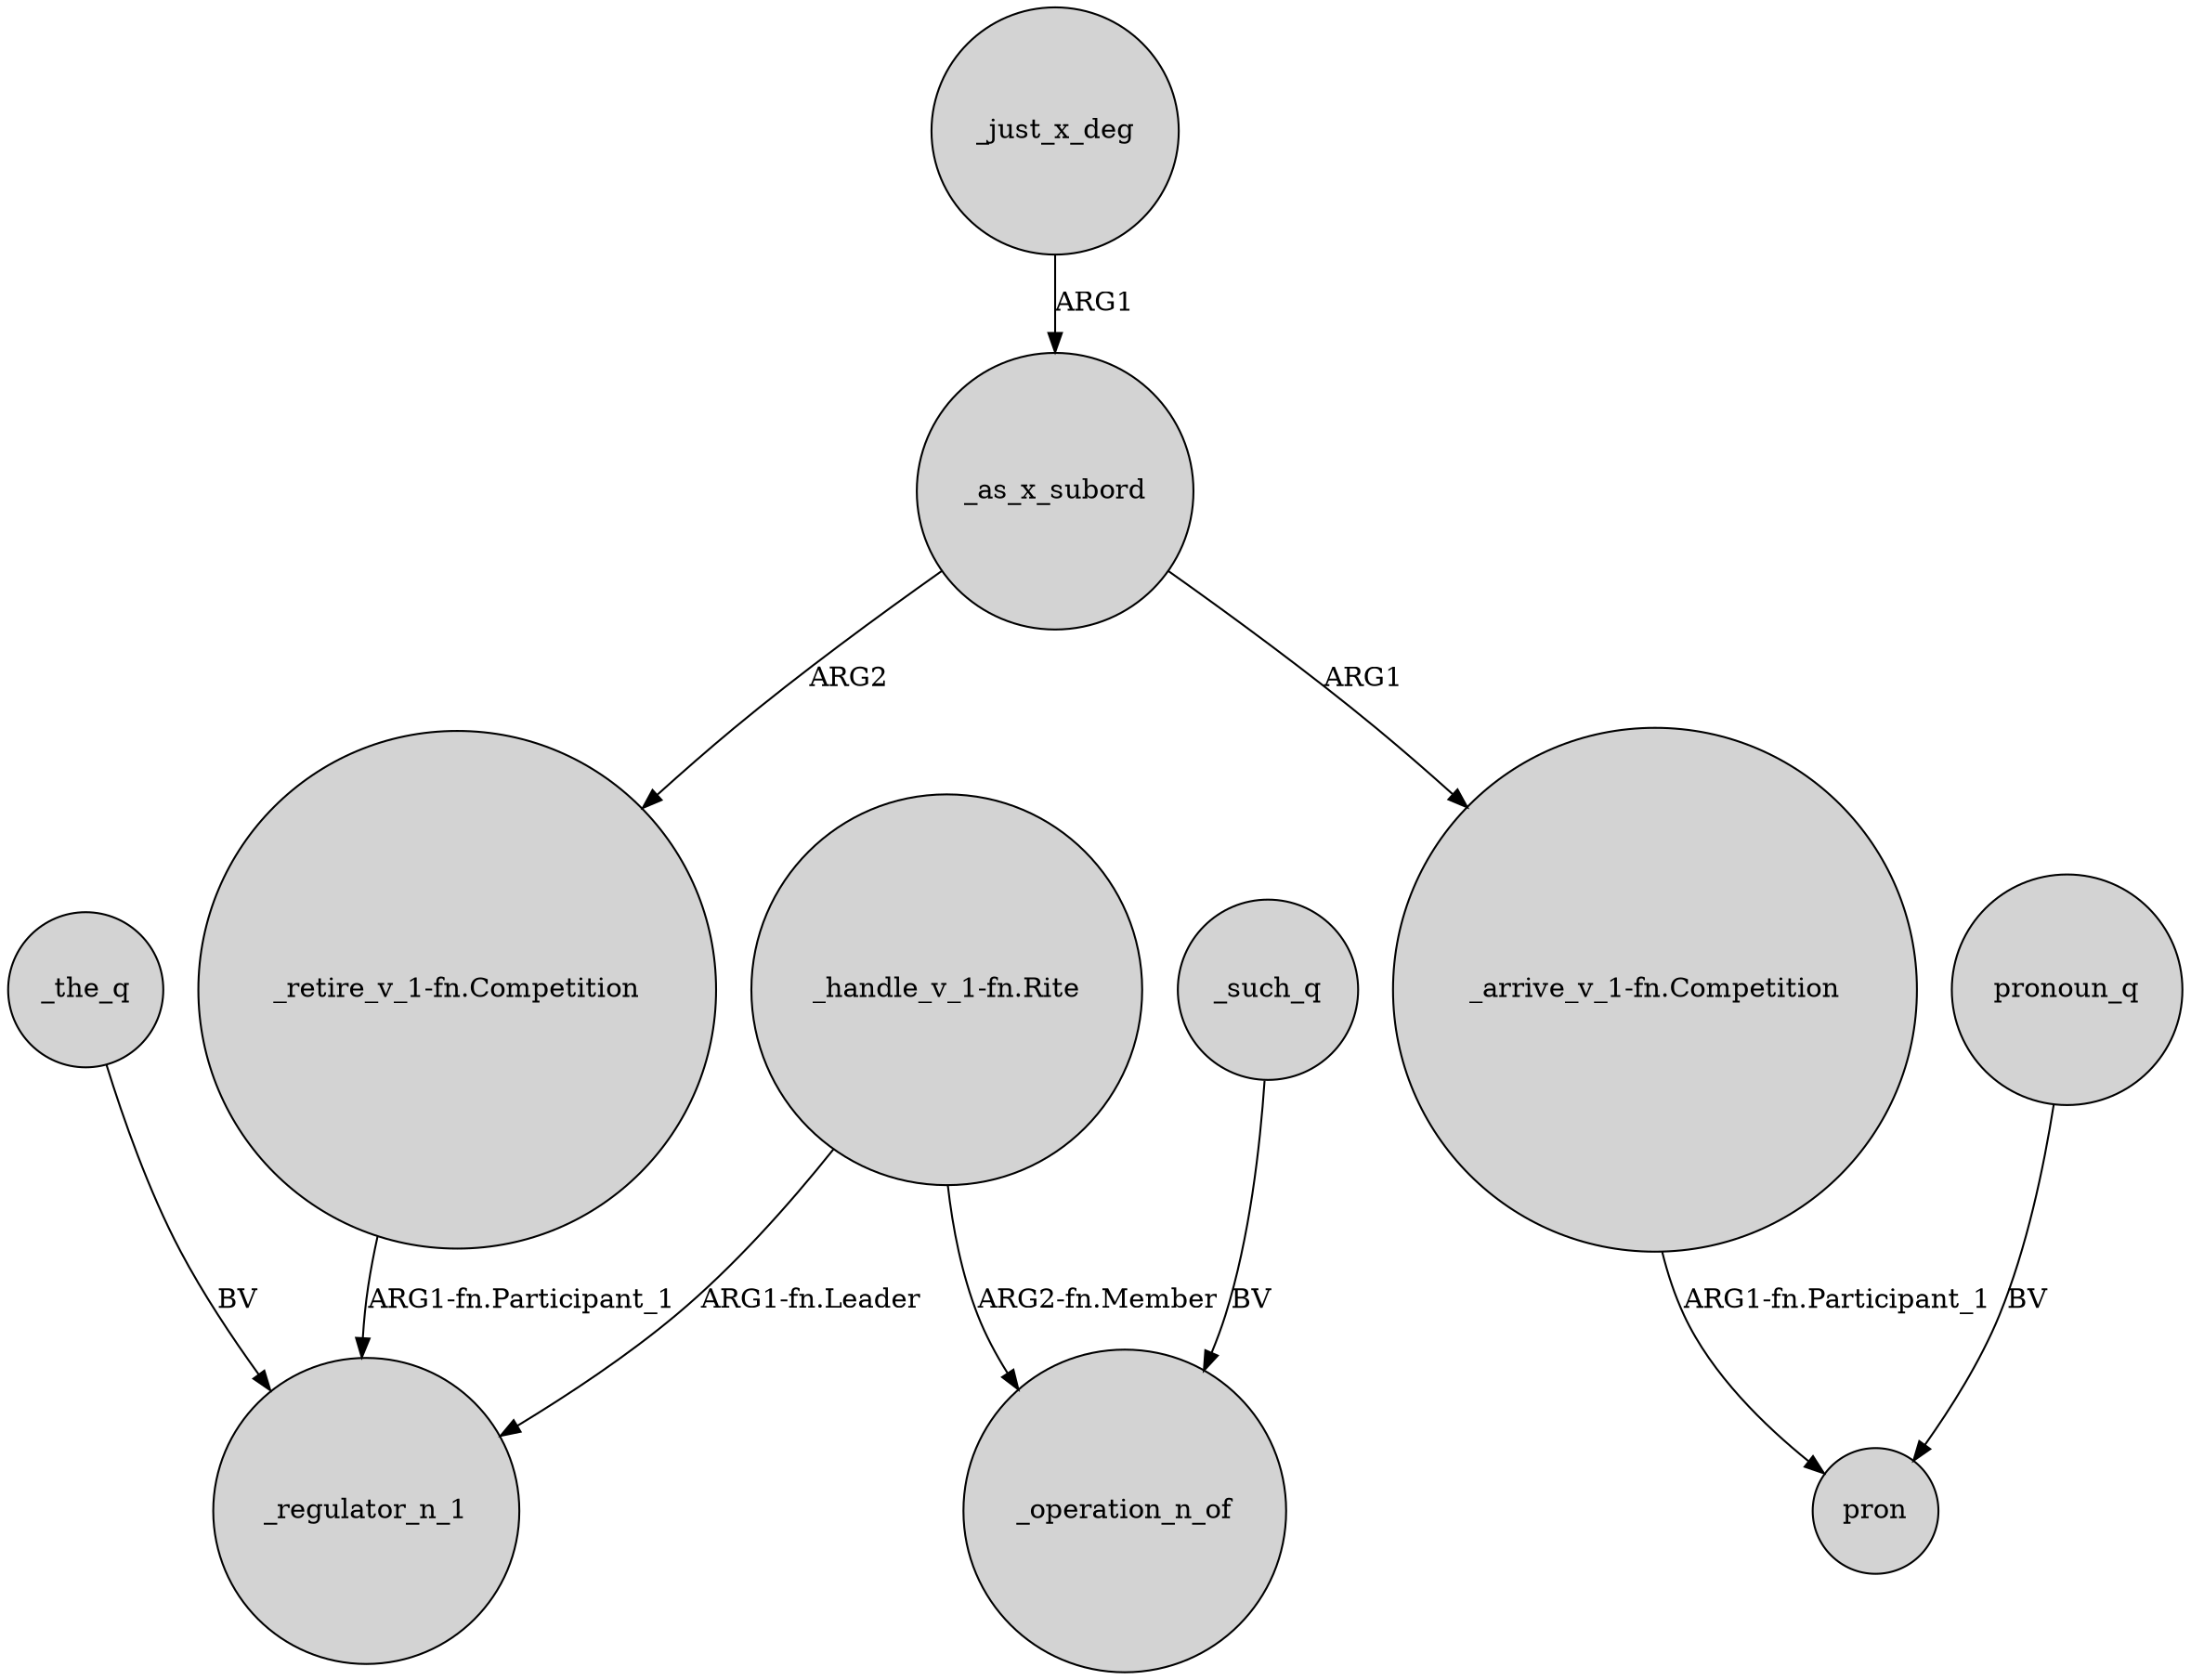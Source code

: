 digraph {
	node [shape=circle style=filled]
	"_handle_v_1-fn.Rite" -> _regulator_n_1 [label="ARG1-fn.Leader"]
	_such_q -> _operation_n_of [label=BV]
	_just_x_deg -> _as_x_subord [label=ARG1]
	_as_x_subord -> "_retire_v_1-fn.Competition" [label=ARG2]
	"_handle_v_1-fn.Rite" -> _operation_n_of [label="ARG2-fn.Member"]
	_as_x_subord -> "_arrive_v_1-fn.Competition" [label=ARG1]
	"_retire_v_1-fn.Competition" -> _regulator_n_1 [label="ARG1-fn.Participant_1"]
	"_arrive_v_1-fn.Competition" -> pron [label="ARG1-fn.Participant_1"]
	pronoun_q -> pron [label=BV]
	_the_q -> _regulator_n_1 [label=BV]
}
